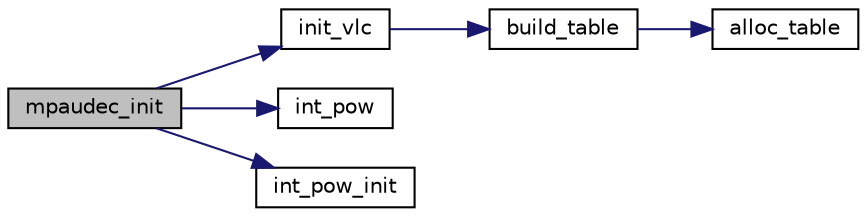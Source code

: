 digraph "mpaudec_init"
{
  bgcolor="transparent";
  edge [fontname="Helvetica",fontsize="10",labelfontname="Helvetica",labelfontsize="10"];
  node [fontname="Helvetica",fontsize="10",shape=record];
  rankdir="LR";
  Node1 [label="mpaudec_init",height=0.2,width=0.4,color="black", fillcolor="grey75", style="filled", fontcolor="black"];
  Node1 -> Node2 [color="midnightblue",fontsize="10",style="solid",fontname="Helvetica"];
  Node2 [label="init_vlc",height=0.2,width=0.4,color="black",URL="$bits_8c.html#a17ce557803d3a49257e6fb289d43dfee"];
  Node2 -> Node3 [color="midnightblue",fontsize="10",style="solid",fontname="Helvetica"];
  Node3 [label="build_table",height=0.2,width=0.4,color="black",URL="$bits_8c.html#a452b9ed664f9e1b5ca6e12292e184e32"];
  Node3 -> Node4 [color="midnightblue",fontsize="10",style="solid",fontname="Helvetica"];
  Node4 [label="alloc_table",height=0.2,width=0.4,color="black",URL="$bits_8c.html#a3d11308e2c23c39139ae637124c8dd9d"];
  Node1 -> Node5 [color="midnightblue",fontsize="10",style="solid",fontname="Helvetica"];
  Node5 [label="int_pow",height=0.2,width=0.4,color="black",URL="$mpaudec_8c.html#ad19555572a4583ac8af52fcaf58a2c87"];
  Node1 -> Node6 [color="midnightblue",fontsize="10",style="solid",fontname="Helvetica"];
  Node6 [label="int_pow_init",height=0.2,width=0.4,color="black",URL="$mpaudec_8c.html#a23a825ca0fd958323342fced3275c436"];
}
